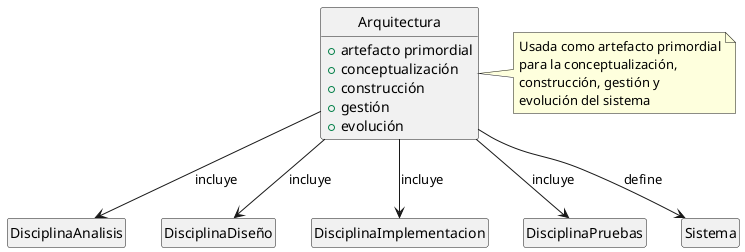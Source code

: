 @startuml rupCaracteristica3

hide circle
hide stereotype
hide empty members

class Arquitectura {
  +artefacto primordial
  +conceptualización
  +construcción
  +gestión
  +evolución
}
class DisciplinaAnalisis
class DisciplinaDiseño
class DisciplinaImplementacion
class DisciplinaPruebas
class Sistema

Arquitectura --> DisciplinaAnalisis : incluye
Arquitectura --> DisciplinaDiseño : incluye
Arquitectura --> DisciplinaImplementacion : incluye
Arquitectura --> DisciplinaPruebas : incluye
Arquitectura --> Sistema : define

note right of Arquitectura
Usada como artefacto primordial
para la conceptualización,
construcción, gestión y
evolución del sistema
end note

@enduml